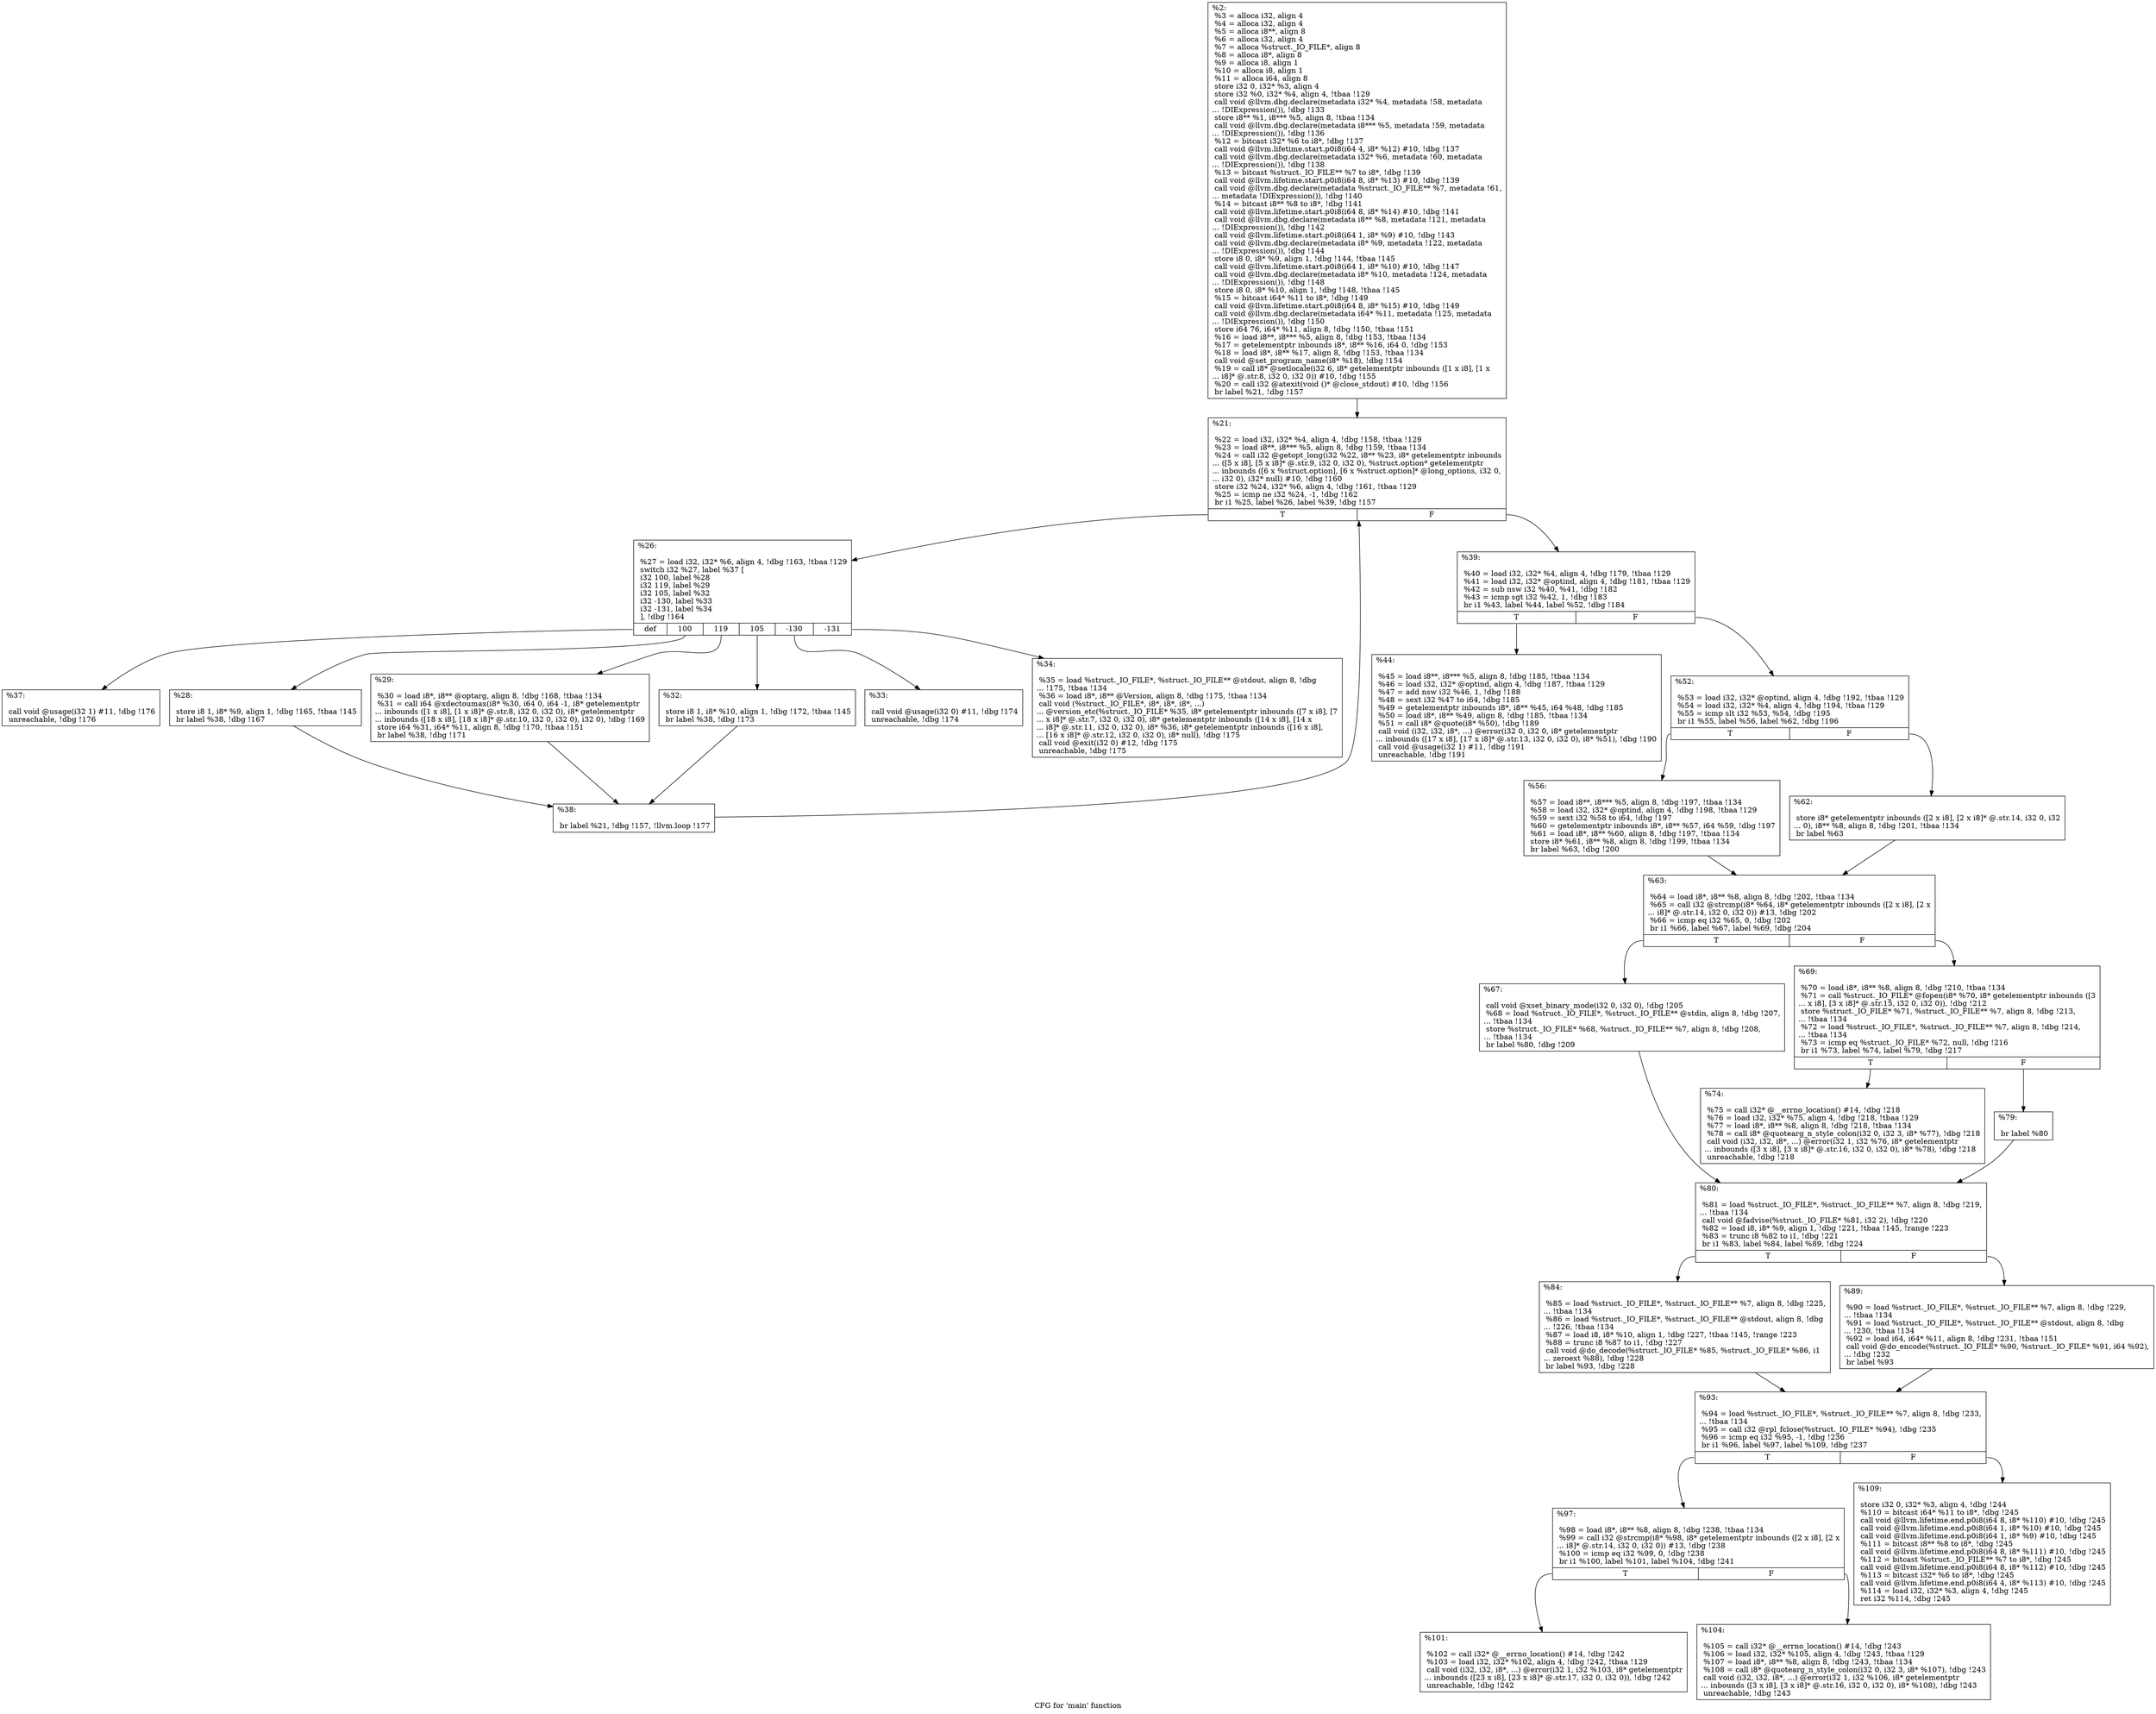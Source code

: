 digraph "CFG for 'main' function" {
	label="CFG for 'main' function";

	Node0x1facce0 [shape=record,label="{%2:\l  %3 = alloca i32, align 4\l  %4 = alloca i32, align 4\l  %5 = alloca i8**, align 8\l  %6 = alloca i32, align 4\l  %7 = alloca %struct._IO_FILE*, align 8\l  %8 = alloca i8*, align 8\l  %9 = alloca i8, align 1\l  %10 = alloca i8, align 1\l  %11 = alloca i64, align 8\l  store i32 0, i32* %3, align 4\l  store i32 %0, i32* %4, align 4, !tbaa !129\l  call void @llvm.dbg.declare(metadata i32* %4, metadata !58, metadata\l... !DIExpression()), !dbg !133\l  store i8** %1, i8*** %5, align 8, !tbaa !134\l  call void @llvm.dbg.declare(metadata i8*** %5, metadata !59, metadata\l... !DIExpression()), !dbg !136\l  %12 = bitcast i32* %6 to i8*, !dbg !137\l  call void @llvm.lifetime.start.p0i8(i64 4, i8* %12) #10, !dbg !137\l  call void @llvm.dbg.declare(metadata i32* %6, metadata !60, metadata\l... !DIExpression()), !dbg !138\l  %13 = bitcast %struct._IO_FILE** %7 to i8*, !dbg !139\l  call void @llvm.lifetime.start.p0i8(i64 8, i8* %13) #10, !dbg !139\l  call void @llvm.dbg.declare(metadata %struct._IO_FILE** %7, metadata !61,\l... metadata !DIExpression()), !dbg !140\l  %14 = bitcast i8** %8 to i8*, !dbg !141\l  call void @llvm.lifetime.start.p0i8(i64 8, i8* %14) #10, !dbg !141\l  call void @llvm.dbg.declare(metadata i8** %8, metadata !121, metadata\l... !DIExpression()), !dbg !142\l  call void @llvm.lifetime.start.p0i8(i64 1, i8* %9) #10, !dbg !143\l  call void @llvm.dbg.declare(metadata i8* %9, metadata !122, metadata\l... !DIExpression()), !dbg !144\l  store i8 0, i8* %9, align 1, !dbg !144, !tbaa !145\l  call void @llvm.lifetime.start.p0i8(i64 1, i8* %10) #10, !dbg !147\l  call void @llvm.dbg.declare(metadata i8* %10, metadata !124, metadata\l... !DIExpression()), !dbg !148\l  store i8 0, i8* %10, align 1, !dbg !148, !tbaa !145\l  %15 = bitcast i64* %11 to i8*, !dbg !149\l  call void @llvm.lifetime.start.p0i8(i64 8, i8* %15) #10, !dbg !149\l  call void @llvm.dbg.declare(metadata i64* %11, metadata !125, metadata\l... !DIExpression()), !dbg !150\l  store i64 76, i64* %11, align 8, !dbg !150, !tbaa !151\l  %16 = load i8**, i8*** %5, align 8, !dbg !153, !tbaa !134\l  %17 = getelementptr inbounds i8*, i8** %16, i64 0, !dbg !153\l  %18 = load i8*, i8** %17, align 8, !dbg !153, !tbaa !134\l  call void @set_program_name(i8* %18), !dbg !154\l  %19 = call i8* @setlocale(i32 6, i8* getelementptr inbounds ([1 x i8], [1 x\l... i8]* @.str.8, i32 0, i32 0)) #10, !dbg !155\l  %20 = call i32 @atexit(void ()* @close_stdout) #10, !dbg !156\l  br label %21, !dbg !157\l}"];
	Node0x1facce0 -> Node0x1facd30;
	Node0x1facd30 [shape=record,label="{%21:\l\l  %22 = load i32, i32* %4, align 4, !dbg !158, !tbaa !129\l  %23 = load i8**, i8*** %5, align 8, !dbg !159, !tbaa !134\l  %24 = call i32 @getopt_long(i32 %22, i8** %23, i8* getelementptr inbounds\l... ([5 x i8], [5 x i8]* @.str.9, i32 0, i32 0), %struct.option* getelementptr\l... inbounds ([6 x %struct.option], [6 x %struct.option]* @long_options, i32 0,\l... i32 0), i32* null) #10, !dbg !160\l  store i32 %24, i32* %6, align 4, !dbg !161, !tbaa !129\l  %25 = icmp ne i32 %24, -1, !dbg !162\l  br i1 %25, label %26, label %39, !dbg !157\l|{<s0>T|<s1>F}}"];
	Node0x1facd30:s0 -> Node0x1facd80;
	Node0x1facd30:s1 -> Node0x1fad000;
	Node0x1facd80 [shape=record,label="{%26:\l\l  %27 = load i32, i32* %6, align 4, !dbg !163, !tbaa !129\l  switch i32 %27, label %37 [\l    i32 100, label %28\l    i32 119, label %29\l    i32 105, label %32\l    i32 -130, label %33\l    i32 -131, label %34\l  ], !dbg !164\l|{<s0>def|<s1>100|<s2>119|<s3>105|<s4>-130|<s5>-131}}"];
	Node0x1facd80:s0 -> Node0x1facf60;
	Node0x1facd80:s1 -> Node0x1facdd0;
	Node0x1facd80:s2 -> Node0x1face20;
	Node0x1facd80:s3 -> Node0x1face70;
	Node0x1facd80:s4 -> Node0x1facec0;
	Node0x1facd80:s5 -> Node0x1facf10;
	Node0x1facdd0 [shape=record,label="{%28:\l\l  store i8 1, i8* %9, align 1, !dbg !165, !tbaa !145\l  br label %38, !dbg !167\l}"];
	Node0x1facdd0 -> Node0x1facfb0;
	Node0x1face20 [shape=record,label="{%29:\l\l  %30 = load i8*, i8** @optarg, align 8, !dbg !168, !tbaa !134\l  %31 = call i64 @xdectoumax(i8* %30, i64 0, i64 -1, i8* getelementptr\l... inbounds ([1 x i8], [1 x i8]* @.str.8, i32 0, i32 0), i8* getelementptr\l... inbounds ([18 x i8], [18 x i8]* @.str.10, i32 0, i32 0), i32 0), !dbg !169\l  store i64 %31, i64* %11, align 8, !dbg !170, !tbaa !151\l  br label %38, !dbg !171\l}"];
	Node0x1face20 -> Node0x1facfb0;
	Node0x1face70 [shape=record,label="{%32:\l\l  store i8 1, i8* %10, align 1, !dbg !172, !tbaa !145\l  br label %38, !dbg !173\l}"];
	Node0x1face70 -> Node0x1facfb0;
	Node0x1facec0 [shape=record,label="{%33:\l\l  call void @usage(i32 0) #11, !dbg !174\l  unreachable, !dbg !174\l}"];
	Node0x1facf10 [shape=record,label="{%34:\l\l  %35 = load %struct._IO_FILE*, %struct._IO_FILE** @stdout, align 8, !dbg\l... !175, !tbaa !134\l  %36 = load i8*, i8** @Version, align 8, !dbg !175, !tbaa !134\l  call void (%struct._IO_FILE*, i8*, i8*, i8*, ...)\l... @version_etc(%struct._IO_FILE* %35, i8* getelementptr inbounds ([7 x i8], [7\l... x i8]* @.str.7, i32 0, i32 0), i8* getelementptr inbounds ([14 x i8], [14 x\l... i8]* @.str.11, i32 0, i32 0), i8* %36, i8* getelementptr inbounds ([16 x i8],\l... [16 x i8]* @.str.12, i32 0, i32 0), i8* null), !dbg !175\l  call void @exit(i32 0) #12, !dbg !175\l  unreachable, !dbg !175\l}"];
	Node0x1facf60 [shape=record,label="{%37:\l\l  call void @usage(i32 1) #11, !dbg !176\l  unreachable, !dbg !176\l}"];
	Node0x1facfb0 [shape=record,label="{%38:\l\l  br label %21, !dbg !157, !llvm.loop !177\l}"];
	Node0x1facfb0 -> Node0x1facd30;
	Node0x1fad000 [shape=record,label="{%39:\l\l  %40 = load i32, i32* %4, align 4, !dbg !179, !tbaa !129\l  %41 = load i32, i32* @optind, align 4, !dbg !181, !tbaa !129\l  %42 = sub nsw i32 %40, %41, !dbg !182\l  %43 = icmp sgt i32 %42, 1, !dbg !183\l  br i1 %43, label %44, label %52, !dbg !184\l|{<s0>T|<s1>F}}"];
	Node0x1fad000:s0 -> Node0x1fad050;
	Node0x1fad000:s1 -> Node0x1fad0a0;
	Node0x1fad050 [shape=record,label="{%44:\l\l  %45 = load i8**, i8*** %5, align 8, !dbg !185, !tbaa !134\l  %46 = load i32, i32* @optind, align 4, !dbg !187, !tbaa !129\l  %47 = add nsw i32 %46, 1, !dbg !188\l  %48 = sext i32 %47 to i64, !dbg !185\l  %49 = getelementptr inbounds i8*, i8** %45, i64 %48, !dbg !185\l  %50 = load i8*, i8** %49, align 8, !dbg !185, !tbaa !134\l  %51 = call i8* @quote(i8* %50), !dbg !189\l  call void (i32, i32, i8*, ...) @error(i32 0, i32 0, i8* getelementptr\l... inbounds ([17 x i8], [17 x i8]* @.str.13, i32 0, i32 0), i8* %51), !dbg !190\l  call void @usage(i32 1) #11, !dbg !191\l  unreachable, !dbg !191\l}"];
	Node0x1fad0a0 [shape=record,label="{%52:\l\l  %53 = load i32, i32* @optind, align 4, !dbg !192, !tbaa !129\l  %54 = load i32, i32* %4, align 4, !dbg !194, !tbaa !129\l  %55 = icmp slt i32 %53, %54, !dbg !195\l  br i1 %55, label %56, label %62, !dbg !196\l|{<s0>T|<s1>F}}"];
	Node0x1fad0a0:s0 -> Node0x1fad0f0;
	Node0x1fad0a0:s1 -> Node0x1fad140;
	Node0x1fad0f0 [shape=record,label="{%56:\l\l  %57 = load i8**, i8*** %5, align 8, !dbg !197, !tbaa !134\l  %58 = load i32, i32* @optind, align 4, !dbg !198, !tbaa !129\l  %59 = sext i32 %58 to i64, !dbg !197\l  %60 = getelementptr inbounds i8*, i8** %57, i64 %59, !dbg !197\l  %61 = load i8*, i8** %60, align 8, !dbg !197, !tbaa !134\l  store i8* %61, i8** %8, align 8, !dbg !199, !tbaa !134\l  br label %63, !dbg !200\l}"];
	Node0x1fad0f0 -> Node0x1fad190;
	Node0x1fad140 [shape=record,label="{%62:\l\l  store i8* getelementptr inbounds ([2 x i8], [2 x i8]* @.str.14, i32 0, i32\l... 0), i8** %8, align 8, !dbg !201, !tbaa !134\l  br label %63\l}"];
	Node0x1fad140 -> Node0x1fad190;
	Node0x1fad190 [shape=record,label="{%63:\l\l  %64 = load i8*, i8** %8, align 8, !dbg !202, !tbaa !134\l  %65 = call i32 @strcmp(i8* %64, i8* getelementptr inbounds ([2 x i8], [2 x\l... i8]* @.str.14, i32 0, i32 0)) #13, !dbg !202\l  %66 = icmp eq i32 %65, 0, !dbg !202\l  br i1 %66, label %67, label %69, !dbg !204\l|{<s0>T|<s1>F}}"];
	Node0x1fad190:s0 -> Node0x1fad1e0;
	Node0x1fad190:s1 -> Node0x1fad230;
	Node0x1fad1e0 [shape=record,label="{%67:\l\l  call void @xset_binary_mode(i32 0, i32 0), !dbg !205\l  %68 = load %struct._IO_FILE*, %struct._IO_FILE** @stdin, align 8, !dbg !207,\l... !tbaa !134\l  store %struct._IO_FILE* %68, %struct._IO_FILE** %7, align 8, !dbg !208,\l... !tbaa !134\l  br label %80, !dbg !209\l}"];
	Node0x1fad1e0 -> Node0x1fad320;
	Node0x1fad230 [shape=record,label="{%69:\l\l  %70 = load i8*, i8** %8, align 8, !dbg !210, !tbaa !134\l  %71 = call %struct._IO_FILE* @fopen(i8* %70, i8* getelementptr inbounds ([3\l... x i8], [3 x i8]* @.str.15, i32 0, i32 0)), !dbg !212\l  store %struct._IO_FILE* %71, %struct._IO_FILE** %7, align 8, !dbg !213,\l... !tbaa !134\l  %72 = load %struct._IO_FILE*, %struct._IO_FILE** %7, align 8, !dbg !214,\l... !tbaa !134\l  %73 = icmp eq %struct._IO_FILE* %72, null, !dbg !216\l  br i1 %73, label %74, label %79, !dbg !217\l|{<s0>T|<s1>F}}"];
	Node0x1fad230:s0 -> Node0x1fad280;
	Node0x1fad230:s1 -> Node0x1fad2d0;
	Node0x1fad280 [shape=record,label="{%74:\l\l  %75 = call i32* @__errno_location() #14, !dbg !218\l  %76 = load i32, i32* %75, align 4, !dbg !218, !tbaa !129\l  %77 = load i8*, i8** %8, align 8, !dbg !218, !tbaa !134\l  %78 = call i8* @quotearg_n_style_colon(i32 0, i32 3, i8* %77), !dbg !218\l  call void (i32, i32, i8*, ...) @error(i32 1, i32 %76, i8* getelementptr\l... inbounds ([3 x i8], [3 x i8]* @.str.16, i32 0, i32 0), i8* %78), !dbg !218\l  unreachable, !dbg !218\l}"];
	Node0x1fad2d0 [shape=record,label="{%79:\l\l  br label %80\l}"];
	Node0x1fad2d0 -> Node0x1fad320;
	Node0x1fad320 [shape=record,label="{%80:\l\l  %81 = load %struct._IO_FILE*, %struct._IO_FILE** %7, align 8, !dbg !219,\l... !tbaa !134\l  call void @fadvise(%struct._IO_FILE* %81, i32 2), !dbg !220\l  %82 = load i8, i8* %9, align 1, !dbg !221, !tbaa !145, !range !223\l  %83 = trunc i8 %82 to i1, !dbg !221\l  br i1 %83, label %84, label %89, !dbg !224\l|{<s0>T|<s1>F}}"];
	Node0x1fad320:s0 -> Node0x1fad370;
	Node0x1fad320:s1 -> Node0x1fad3c0;
	Node0x1fad370 [shape=record,label="{%84:\l\l  %85 = load %struct._IO_FILE*, %struct._IO_FILE** %7, align 8, !dbg !225,\l... !tbaa !134\l  %86 = load %struct._IO_FILE*, %struct._IO_FILE** @stdout, align 8, !dbg\l... !226, !tbaa !134\l  %87 = load i8, i8* %10, align 1, !dbg !227, !tbaa !145, !range !223\l  %88 = trunc i8 %87 to i1, !dbg !227\l  call void @do_decode(%struct._IO_FILE* %85, %struct._IO_FILE* %86, i1\l... zeroext %88), !dbg !228\l  br label %93, !dbg !228\l}"];
	Node0x1fad370 -> Node0x1fad410;
	Node0x1fad3c0 [shape=record,label="{%89:\l\l  %90 = load %struct._IO_FILE*, %struct._IO_FILE** %7, align 8, !dbg !229,\l... !tbaa !134\l  %91 = load %struct._IO_FILE*, %struct._IO_FILE** @stdout, align 8, !dbg\l... !230, !tbaa !134\l  %92 = load i64, i64* %11, align 8, !dbg !231, !tbaa !151\l  call void @do_encode(%struct._IO_FILE* %90, %struct._IO_FILE* %91, i64 %92),\l... !dbg !232\l  br label %93\l}"];
	Node0x1fad3c0 -> Node0x1fad410;
	Node0x1fad410 [shape=record,label="{%93:\l\l  %94 = load %struct._IO_FILE*, %struct._IO_FILE** %7, align 8, !dbg !233,\l... !tbaa !134\l  %95 = call i32 @rpl_fclose(%struct._IO_FILE* %94), !dbg !235\l  %96 = icmp eq i32 %95, -1, !dbg !236\l  br i1 %96, label %97, label %109, !dbg !237\l|{<s0>T|<s1>F}}"];
	Node0x1fad410:s0 -> Node0x1fad460;
	Node0x1fad410:s1 -> Node0x1fad550;
	Node0x1fad460 [shape=record,label="{%97:\l\l  %98 = load i8*, i8** %8, align 8, !dbg !238, !tbaa !134\l  %99 = call i32 @strcmp(i8* %98, i8* getelementptr inbounds ([2 x i8], [2 x\l... i8]* @.str.14, i32 0, i32 0)) #13, !dbg !238\l  %100 = icmp eq i32 %99, 0, !dbg !238\l  br i1 %100, label %101, label %104, !dbg !241\l|{<s0>T|<s1>F}}"];
	Node0x1fad460:s0 -> Node0x1fad4b0;
	Node0x1fad460:s1 -> Node0x1fad500;
	Node0x1fad4b0 [shape=record,label="{%101:\l\l  %102 = call i32* @__errno_location() #14, !dbg !242\l  %103 = load i32, i32* %102, align 4, !dbg !242, !tbaa !129\l  call void (i32, i32, i8*, ...) @error(i32 1, i32 %103, i8* getelementptr\l... inbounds ([23 x i8], [23 x i8]* @.str.17, i32 0, i32 0)), !dbg !242\l  unreachable, !dbg !242\l}"];
	Node0x1fad500 [shape=record,label="{%104:\l\l  %105 = call i32* @__errno_location() #14, !dbg !243\l  %106 = load i32, i32* %105, align 4, !dbg !243, !tbaa !129\l  %107 = load i8*, i8** %8, align 8, !dbg !243, !tbaa !134\l  %108 = call i8* @quotearg_n_style_colon(i32 0, i32 3, i8* %107), !dbg !243\l  call void (i32, i32, i8*, ...) @error(i32 1, i32 %106, i8* getelementptr\l... inbounds ([3 x i8], [3 x i8]* @.str.16, i32 0, i32 0), i8* %108), !dbg !243\l  unreachable, !dbg !243\l}"];
	Node0x1fad550 [shape=record,label="{%109:\l\l  store i32 0, i32* %3, align 4, !dbg !244\l  %110 = bitcast i64* %11 to i8*, !dbg !245\l  call void @llvm.lifetime.end.p0i8(i64 8, i8* %110) #10, !dbg !245\l  call void @llvm.lifetime.end.p0i8(i64 1, i8* %10) #10, !dbg !245\l  call void @llvm.lifetime.end.p0i8(i64 1, i8* %9) #10, !dbg !245\l  %111 = bitcast i8** %8 to i8*, !dbg !245\l  call void @llvm.lifetime.end.p0i8(i64 8, i8* %111) #10, !dbg !245\l  %112 = bitcast %struct._IO_FILE** %7 to i8*, !dbg !245\l  call void @llvm.lifetime.end.p0i8(i64 8, i8* %112) #10, !dbg !245\l  %113 = bitcast i32* %6 to i8*, !dbg !245\l  call void @llvm.lifetime.end.p0i8(i64 4, i8* %113) #10, !dbg !245\l  %114 = load i32, i32* %3, align 4, !dbg !245\l  ret i32 %114, !dbg !245\l}"];
}
